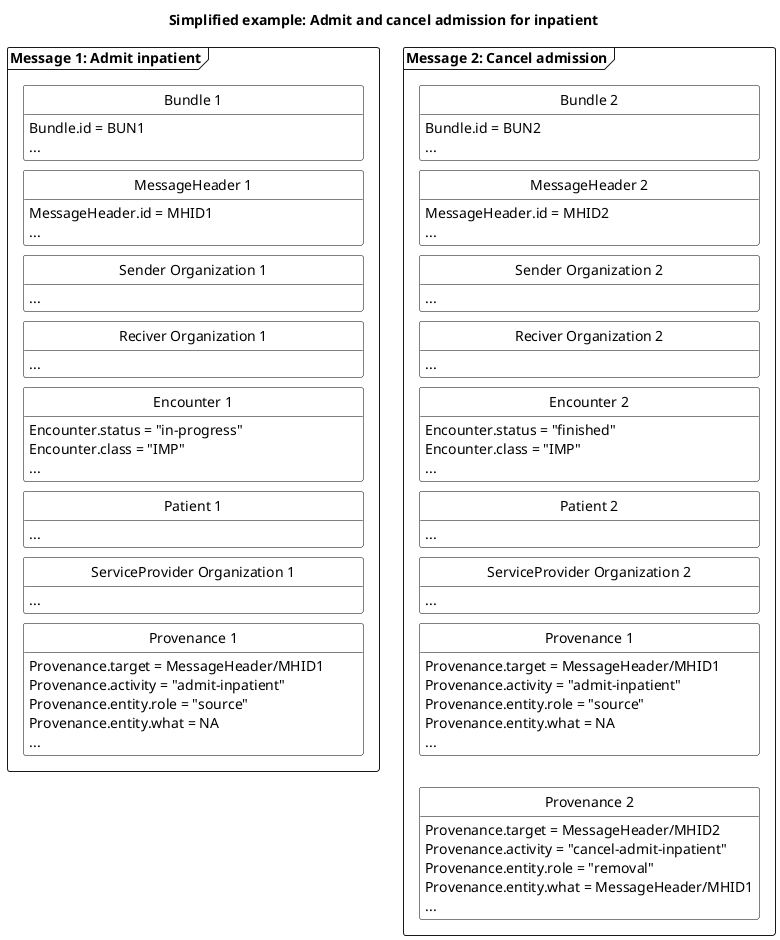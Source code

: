 @startuml HNAdmitEnteredInError

'layout
skinparam class {
    BackgroundColor White
    BorderColor Black
    ArrowColor Black
  }
hide circle
hide empty members
skinparam SameClassWidth true
skinparam Ranksep 10


'title
title Simplified example: Admit and cancel admission for inpatient

'Message 1: Admit inpatient
package "Message 1: Admit inpatient" as admit <<Frame>>{
    class "Bundle 1" as admitB {
        Bundle.id = BUN1
        ...
    }
    class "MessageHeader 1" as admitMH{
        MessageHeader.id = MHID1
        ...
    }
    class "Sender Organization 1" as admitSOrg{
        ...
    }
    class "Reciver Organization 1" as admitROrg{
        ...
    }
    class "Encounter 1" as admitENC{
        Encounter.status = "in-progress"
        Encounter.class = "IMP"
        ...
    }
    class "Patient 1" as admitPT{
        ...
    }
    class "ServiceProvider Organization 1" as admitSPOrg{
        ...
    }
    class "Provenance 1" as admitPRO{
        Provenance.target = MessageHeader/MHID1
        Provenance.activity = "admit-inpatient"
        Provenance.entity.role = "source"
        Provenance.entity.what = NA
        ...
    }

admitB -[hidden]- admitMH
admitMH -[hidden]- admitSOrg
admitSOrg-[hidden]-admitROrg
admitROrg-[hidden]-admitENC
admitENC-[hidden]-admitPT
admitPT-[hidden]-admitSPOrg
admitSPOrg-[hidden]-admitPRO

}

'Message 2: Entered in Error inpatient
package "Message 2: Cancel admission" as error <<Frame>> {
    class "Bundle 2" as errorB {
        Bundle.id = BUN2
        ...
    }
    class "MessageHeader 2" as errorMH{
        MessageHeader.id = MHID2
        ...
    }
    class "Sender Organization 2" as errorSOrg{
        ...
    }
    class "Reciver Organization 2" as errorROrg{
        ...
    }
    class "Encounter 2" as errorENC{
        Encounter.status = "finished"
        Encounter.class = "IMP"
        ...
    }
    class "Patient 2" as errorPT{
        ...
    }
    class "ServiceProvider Organization 2" as errorSPOrg{
        ...
    }
    class "Provenance 1" as admiterrorPRO{
        Provenance.target = MessageHeader/MHID1
        Provenance.activity = "admit-inpatient"
        Provenance.entity.role = "source"
        Provenance.entity.what = NA
        ...
    }
    class "Provenance 2" as errorPRO{
        Provenance.target = MessageHeader/MHID2
        Provenance.activity = "cancel-admit-inpatient"
        Provenance.entity.role = "removal"
        Provenance.entity.what = MessageHeader/MHID1
        ...
    }
errorB-[hidden]-errorMH
errorMH-[hidden]-errorSOrg
errorSOrg-[hidden]-errorROrg
errorROrg-[hidden]-errorENC
errorENC-[hidden]-errorPT
errorPT-[hidden]-errorSPOrg
errorSPOrg-[hidden]-admiterrorPRO
admiterrorPRO-[hidden]-errorPRO

}

' pile mellem de to beskeder
' admit --> error


@enduml

